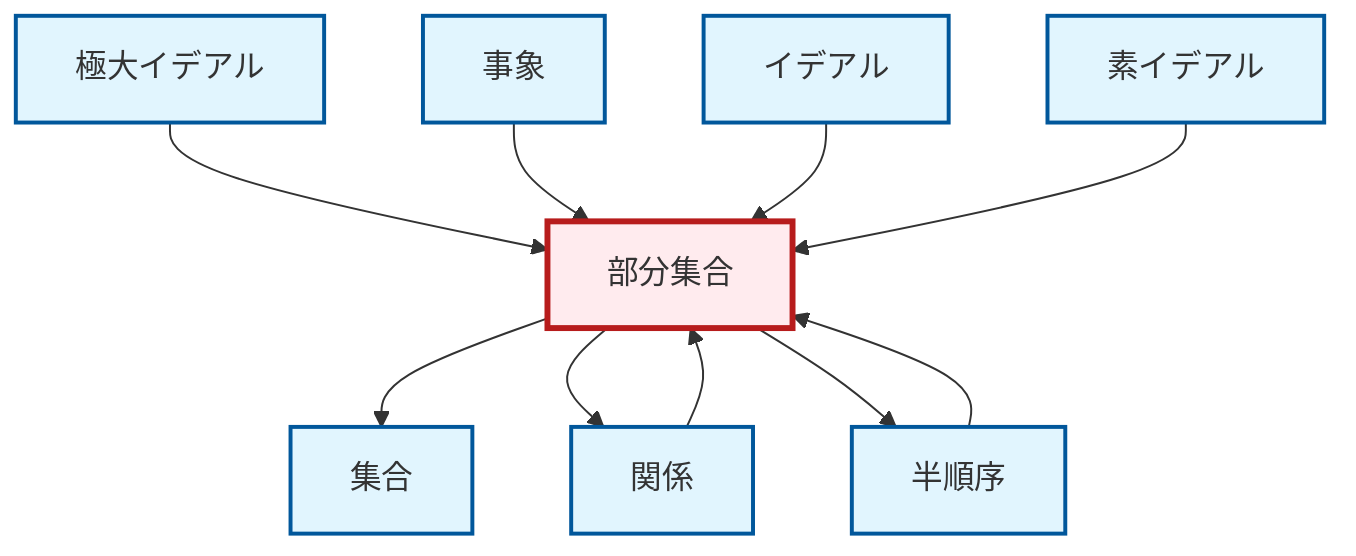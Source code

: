 graph TD
    classDef definition fill:#e1f5fe,stroke:#01579b,stroke-width:2px
    classDef theorem fill:#f3e5f5,stroke:#4a148c,stroke-width:2px
    classDef axiom fill:#fff3e0,stroke:#e65100,stroke-width:2px
    classDef example fill:#e8f5e9,stroke:#1b5e20,stroke-width:2px
    classDef current fill:#ffebee,stroke:#b71c1c,stroke-width:3px
    def-event["事象"]:::definition
    def-ideal["イデアル"]:::definition
    def-relation["関係"]:::definition
    def-set["集合"]:::definition
    def-partial-order["半順序"]:::definition
    def-prime-ideal["素イデアル"]:::definition
    def-subset["部分集合"]:::definition
    def-maximal-ideal["極大イデアル"]:::definition
    def-subset --> def-set
    def-maximal-ideal --> def-subset
    def-event --> def-subset
    def-subset --> def-relation
    def-ideal --> def-subset
    def-subset --> def-partial-order
    def-relation --> def-subset
    def-partial-order --> def-subset
    def-prime-ideal --> def-subset
    class def-subset current